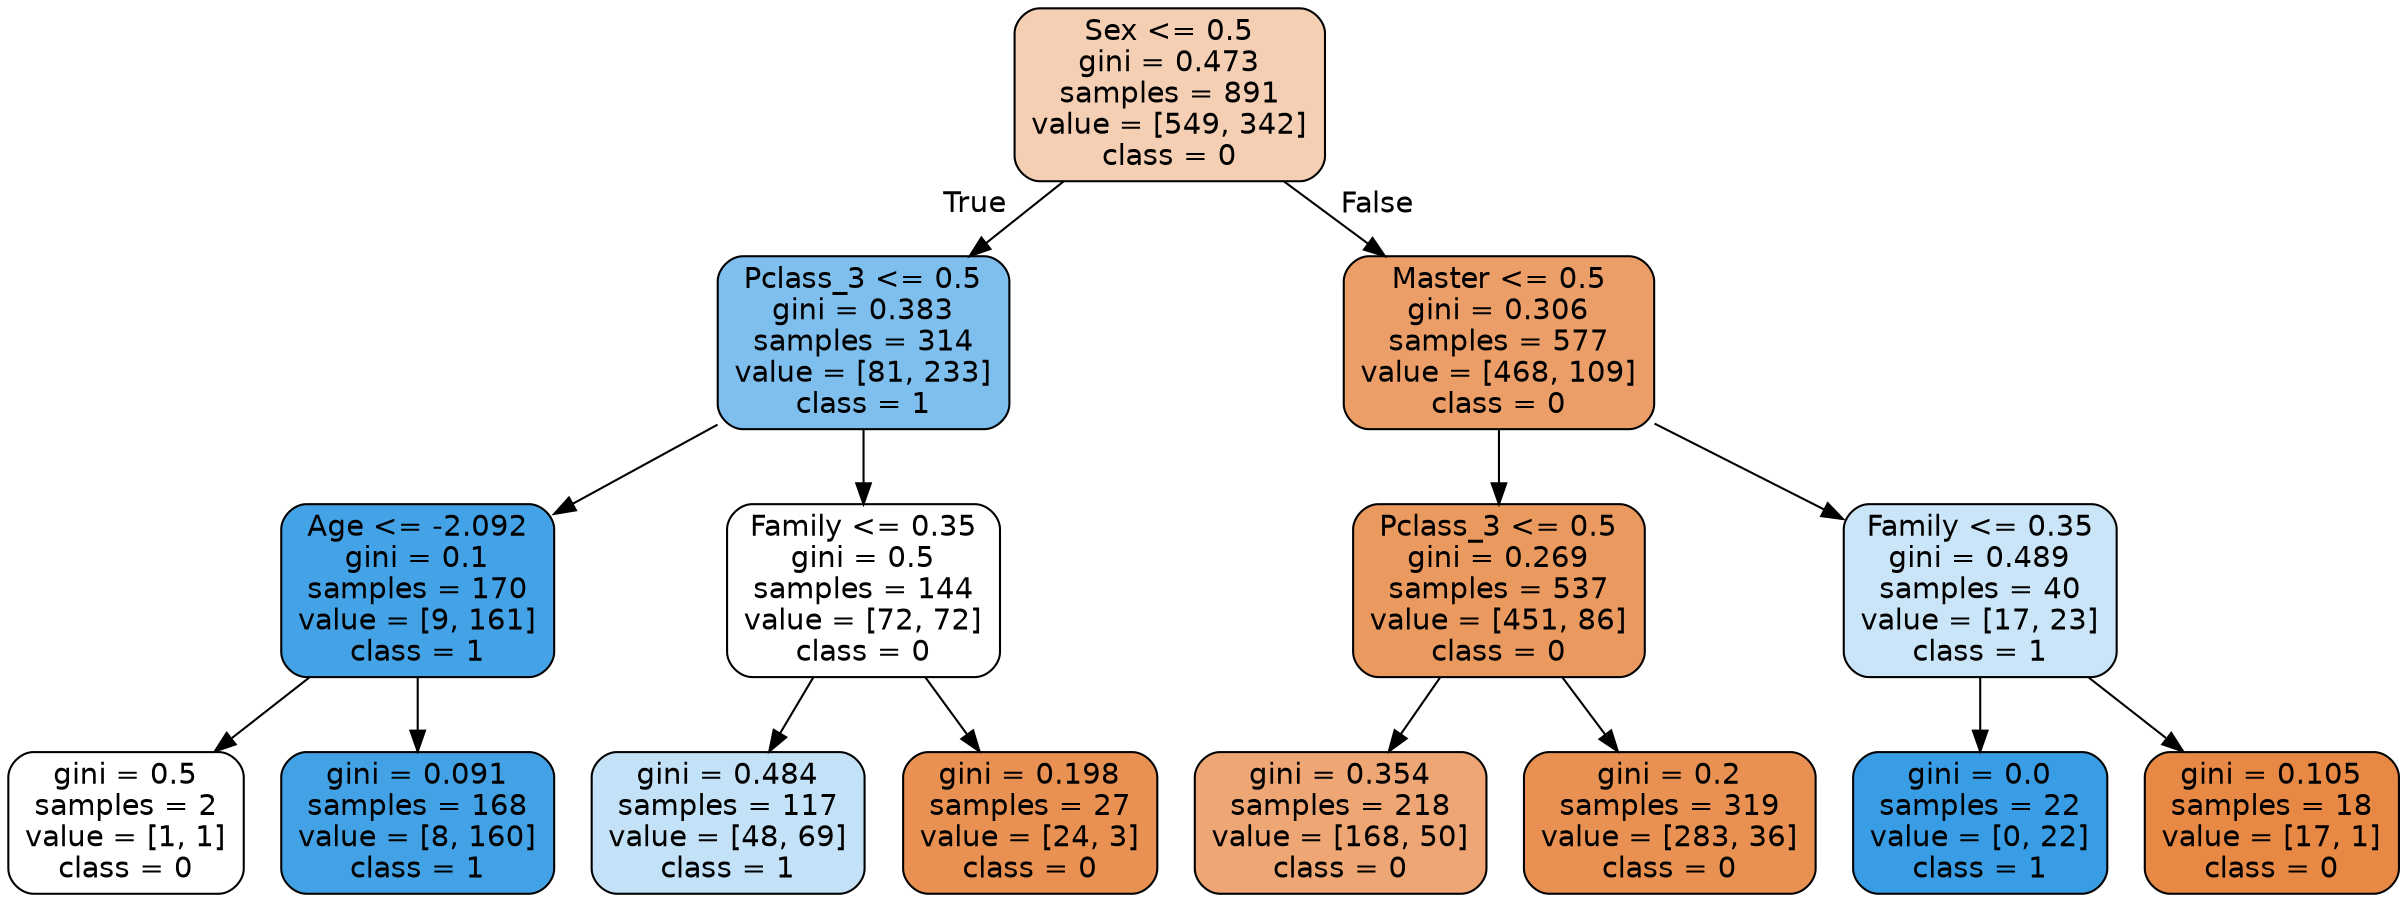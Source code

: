 digraph Tree {
node [shape=box, style="filled, rounded", color="black", fontname=helvetica] ;
edge [fontname=helvetica] ;
0 [label="Sex <= 0.5\ngini = 0.473\nsamples = 891\nvalue = [549, 342]\nclass = 0", fillcolor="#f5cfb4"] ;
1 [label="Pclass_3 <= 0.5\ngini = 0.383\nsamples = 314\nvalue = [81, 233]\nclass = 1", fillcolor="#7ebfee"] ;
0 -> 1 [labeldistance=2.5, labelangle=45, headlabel="True"] ;
2 [label="Age <= -2.092\ngini = 0.1\nsamples = 170\nvalue = [9, 161]\nclass = 1", fillcolor="#44a2e6"] ;
1 -> 2 ;
3 [label="gini = 0.5\nsamples = 2\nvalue = [1, 1]\nclass = 0", fillcolor="#ffffff"] ;
2 -> 3 ;
4 [label="gini = 0.091\nsamples = 168\nvalue = [8, 160]\nclass = 1", fillcolor="#43a2e6"] ;
2 -> 4 ;
5 [label="Family <= 0.35\ngini = 0.5\nsamples = 144\nvalue = [72, 72]\nclass = 0", fillcolor="#ffffff"] ;
1 -> 5 ;
6 [label="gini = 0.484\nsamples = 117\nvalue = [48, 69]\nclass = 1", fillcolor="#c3e1f7"] ;
5 -> 6 ;
7 [label="gini = 0.198\nsamples = 27\nvalue = [24, 3]\nclass = 0", fillcolor="#e89152"] ;
5 -> 7 ;
8 [label="Master <= 0.5\ngini = 0.306\nsamples = 577\nvalue = [468, 109]\nclass = 0", fillcolor="#eb9e67"] ;
0 -> 8 [labeldistance=2.5, labelangle=-45, headlabel="False"] ;
9 [label="Pclass_3 <= 0.5\ngini = 0.269\nsamples = 537\nvalue = [451, 86]\nclass = 0", fillcolor="#ea995f"] ;
8 -> 9 ;
10 [label="gini = 0.354\nsamples = 218\nvalue = [168, 50]\nclass = 0", fillcolor="#eda674"] ;
9 -> 10 ;
11 [label="gini = 0.2\nsamples = 319\nvalue = [283, 36]\nclass = 0", fillcolor="#e89152"] ;
9 -> 11 ;
12 [label="Family <= 0.35\ngini = 0.489\nsamples = 40\nvalue = [17, 23]\nclass = 1", fillcolor="#cbe5f8"] ;
8 -> 12 ;
13 [label="gini = 0.0\nsamples = 22\nvalue = [0, 22]\nclass = 1", fillcolor="#399de5"] ;
12 -> 13 ;
14 [label="gini = 0.105\nsamples = 18\nvalue = [17, 1]\nclass = 0", fillcolor="#e78845"] ;
12 -> 14 ;
}
